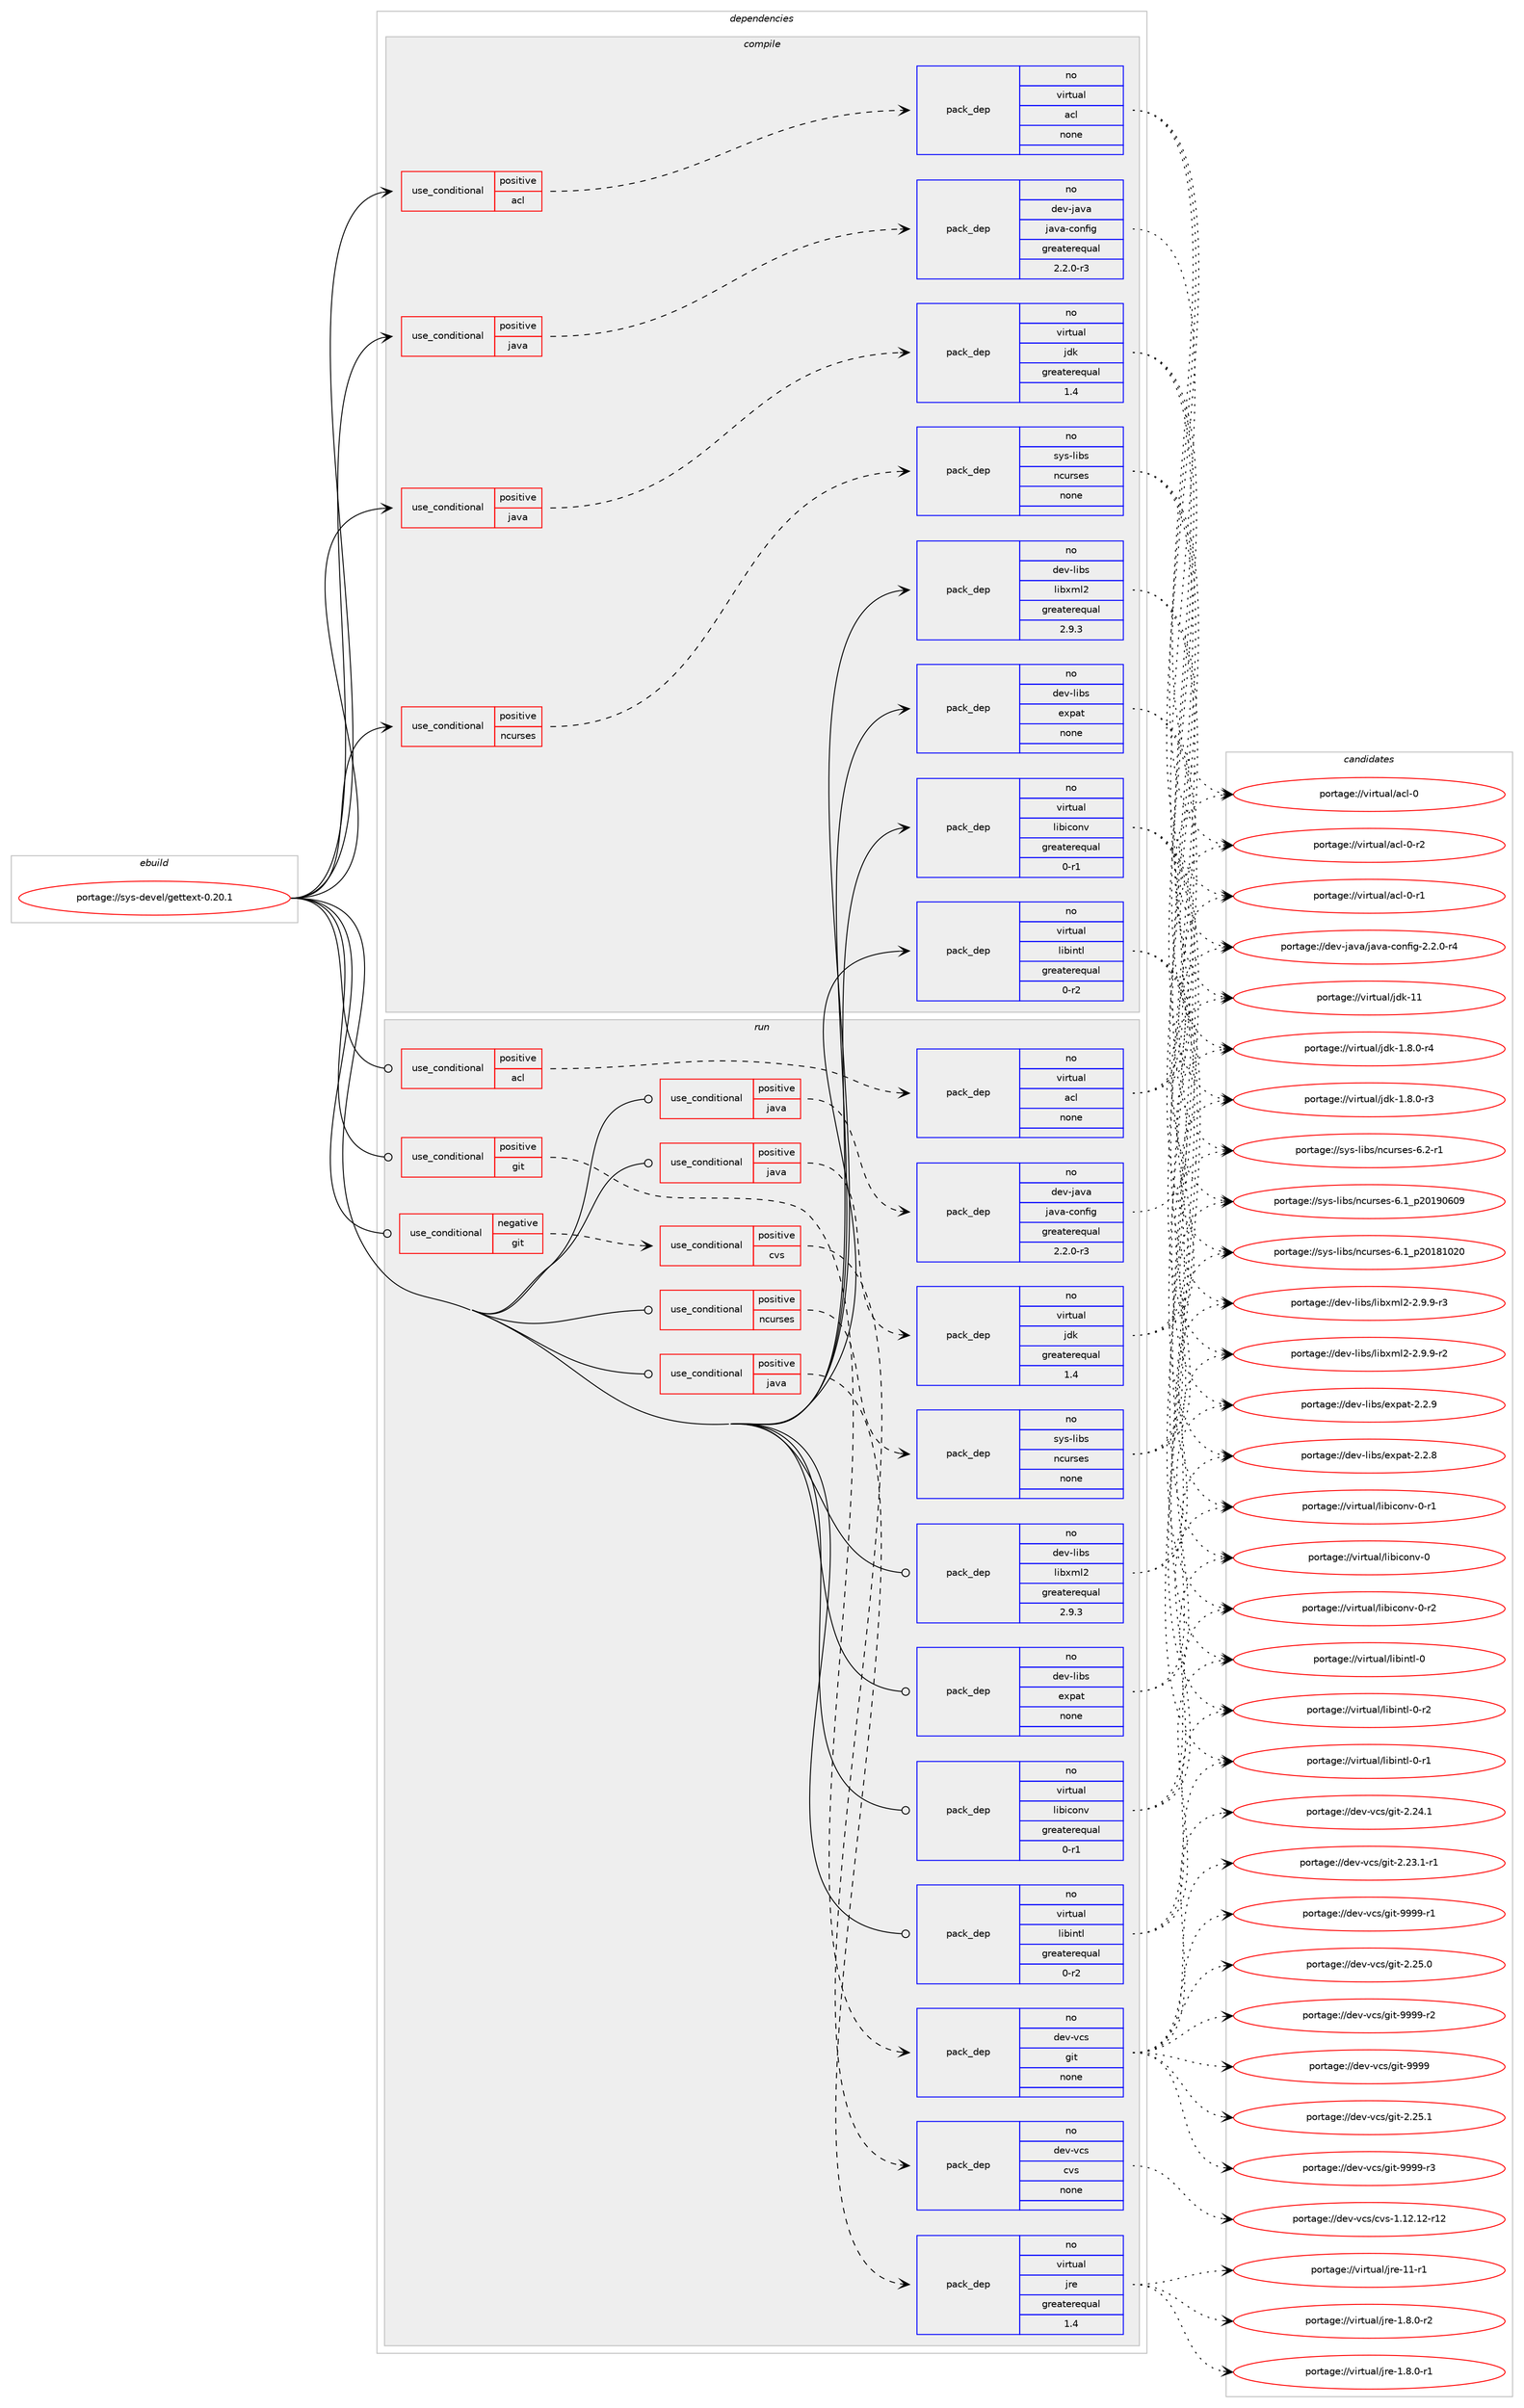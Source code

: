 digraph prolog {

# *************
# Graph options
# *************

newrank=true;
concentrate=true;
compound=true;
graph [rankdir=LR,fontname=Helvetica,fontsize=10,ranksep=1.5];#, ranksep=2.5, nodesep=0.2];
edge  [arrowhead=vee];
node  [fontname=Helvetica,fontsize=10];

# **********
# The ebuild
# **********

subgraph cluster_leftcol {
color=gray;
rank=same;
label=<<i>ebuild</i>>;
id [label="portage://sys-devel/gettext-0.20.1", color=red, width=4, href="../sys-devel/gettext-0.20.1.svg"];
}

# ****************
# The dependencies
# ****************

subgraph cluster_midcol {
color=gray;
label=<<i>dependencies</i>>;
subgraph cluster_compile {
fillcolor="#eeeeee";
style=filled;
label=<<i>compile</i>>;
subgraph cond6709 {
dependency34578 [label=<<TABLE BORDER="0" CELLBORDER="1" CELLSPACING="0" CELLPADDING="4"><TR><TD ROWSPAN="3" CELLPADDING="10">use_conditional</TD></TR><TR><TD>positive</TD></TR><TR><TD>acl</TD></TR></TABLE>>, shape=none, color=red];
subgraph pack27010 {
dependency34579 [label=<<TABLE BORDER="0" CELLBORDER="1" CELLSPACING="0" CELLPADDING="4" WIDTH="220"><TR><TD ROWSPAN="6" CELLPADDING="30">pack_dep</TD></TR><TR><TD WIDTH="110">no</TD></TR><TR><TD>virtual</TD></TR><TR><TD>acl</TD></TR><TR><TD>none</TD></TR><TR><TD></TD></TR></TABLE>>, shape=none, color=blue];
}
dependency34578:e -> dependency34579:w [weight=20,style="dashed",arrowhead="vee"];
}
id:e -> dependency34578:w [weight=20,style="solid",arrowhead="vee"];
subgraph cond6710 {
dependency34580 [label=<<TABLE BORDER="0" CELLBORDER="1" CELLSPACING="0" CELLPADDING="4"><TR><TD ROWSPAN="3" CELLPADDING="10">use_conditional</TD></TR><TR><TD>positive</TD></TR><TR><TD>java</TD></TR></TABLE>>, shape=none, color=red];
subgraph pack27011 {
dependency34581 [label=<<TABLE BORDER="0" CELLBORDER="1" CELLSPACING="0" CELLPADDING="4" WIDTH="220"><TR><TD ROWSPAN="6" CELLPADDING="30">pack_dep</TD></TR><TR><TD WIDTH="110">no</TD></TR><TR><TD>dev-java</TD></TR><TR><TD>java-config</TD></TR><TR><TD>greaterequal</TD></TR><TR><TD>2.2.0-r3</TD></TR></TABLE>>, shape=none, color=blue];
}
dependency34580:e -> dependency34581:w [weight=20,style="dashed",arrowhead="vee"];
}
id:e -> dependency34580:w [weight=20,style="solid",arrowhead="vee"];
subgraph cond6711 {
dependency34582 [label=<<TABLE BORDER="0" CELLBORDER="1" CELLSPACING="0" CELLPADDING="4"><TR><TD ROWSPAN="3" CELLPADDING="10">use_conditional</TD></TR><TR><TD>positive</TD></TR><TR><TD>java</TD></TR></TABLE>>, shape=none, color=red];
subgraph pack27012 {
dependency34583 [label=<<TABLE BORDER="0" CELLBORDER="1" CELLSPACING="0" CELLPADDING="4" WIDTH="220"><TR><TD ROWSPAN="6" CELLPADDING="30">pack_dep</TD></TR><TR><TD WIDTH="110">no</TD></TR><TR><TD>virtual</TD></TR><TR><TD>jdk</TD></TR><TR><TD>greaterequal</TD></TR><TR><TD>1.4</TD></TR></TABLE>>, shape=none, color=blue];
}
dependency34582:e -> dependency34583:w [weight=20,style="dashed",arrowhead="vee"];
}
id:e -> dependency34582:w [weight=20,style="solid",arrowhead="vee"];
subgraph cond6712 {
dependency34584 [label=<<TABLE BORDER="0" CELLBORDER="1" CELLSPACING="0" CELLPADDING="4"><TR><TD ROWSPAN="3" CELLPADDING="10">use_conditional</TD></TR><TR><TD>positive</TD></TR><TR><TD>ncurses</TD></TR></TABLE>>, shape=none, color=red];
subgraph pack27013 {
dependency34585 [label=<<TABLE BORDER="0" CELLBORDER="1" CELLSPACING="0" CELLPADDING="4" WIDTH="220"><TR><TD ROWSPAN="6" CELLPADDING="30">pack_dep</TD></TR><TR><TD WIDTH="110">no</TD></TR><TR><TD>sys-libs</TD></TR><TR><TD>ncurses</TD></TR><TR><TD>none</TD></TR><TR><TD></TD></TR></TABLE>>, shape=none, color=blue];
}
dependency34584:e -> dependency34585:w [weight=20,style="dashed",arrowhead="vee"];
}
id:e -> dependency34584:w [weight=20,style="solid",arrowhead="vee"];
subgraph pack27014 {
dependency34586 [label=<<TABLE BORDER="0" CELLBORDER="1" CELLSPACING="0" CELLPADDING="4" WIDTH="220"><TR><TD ROWSPAN="6" CELLPADDING="30">pack_dep</TD></TR><TR><TD WIDTH="110">no</TD></TR><TR><TD>dev-libs</TD></TR><TR><TD>expat</TD></TR><TR><TD>none</TD></TR><TR><TD></TD></TR></TABLE>>, shape=none, color=blue];
}
id:e -> dependency34586:w [weight=20,style="solid",arrowhead="vee"];
subgraph pack27015 {
dependency34587 [label=<<TABLE BORDER="0" CELLBORDER="1" CELLSPACING="0" CELLPADDING="4" WIDTH="220"><TR><TD ROWSPAN="6" CELLPADDING="30">pack_dep</TD></TR><TR><TD WIDTH="110">no</TD></TR><TR><TD>dev-libs</TD></TR><TR><TD>libxml2</TD></TR><TR><TD>greaterequal</TD></TR><TR><TD>2.9.3</TD></TR></TABLE>>, shape=none, color=blue];
}
id:e -> dependency34587:w [weight=20,style="solid",arrowhead="vee"];
subgraph pack27016 {
dependency34588 [label=<<TABLE BORDER="0" CELLBORDER="1" CELLSPACING="0" CELLPADDING="4" WIDTH="220"><TR><TD ROWSPAN="6" CELLPADDING="30">pack_dep</TD></TR><TR><TD WIDTH="110">no</TD></TR><TR><TD>virtual</TD></TR><TR><TD>libiconv</TD></TR><TR><TD>greaterequal</TD></TR><TR><TD>0-r1</TD></TR></TABLE>>, shape=none, color=blue];
}
id:e -> dependency34588:w [weight=20,style="solid",arrowhead="vee"];
subgraph pack27017 {
dependency34589 [label=<<TABLE BORDER="0" CELLBORDER="1" CELLSPACING="0" CELLPADDING="4" WIDTH="220"><TR><TD ROWSPAN="6" CELLPADDING="30">pack_dep</TD></TR><TR><TD WIDTH="110">no</TD></TR><TR><TD>virtual</TD></TR><TR><TD>libintl</TD></TR><TR><TD>greaterequal</TD></TR><TR><TD>0-r2</TD></TR></TABLE>>, shape=none, color=blue];
}
id:e -> dependency34589:w [weight=20,style="solid",arrowhead="vee"];
}
subgraph cluster_compileandrun {
fillcolor="#eeeeee";
style=filled;
label=<<i>compile and run</i>>;
}
subgraph cluster_run {
fillcolor="#eeeeee";
style=filled;
label=<<i>run</i>>;
subgraph cond6713 {
dependency34590 [label=<<TABLE BORDER="0" CELLBORDER="1" CELLSPACING="0" CELLPADDING="4"><TR><TD ROWSPAN="3" CELLPADDING="10">use_conditional</TD></TR><TR><TD>negative</TD></TR><TR><TD>git</TD></TR></TABLE>>, shape=none, color=red];
subgraph cond6714 {
dependency34591 [label=<<TABLE BORDER="0" CELLBORDER="1" CELLSPACING="0" CELLPADDING="4"><TR><TD ROWSPAN="3" CELLPADDING="10">use_conditional</TD></TR><TR><TD>positive</TD></TR><TR><TD>cvs</TD></TR></TABLE>>, shape=none, color=red];
subgraph pack27018 {
dependency34592 [label=<<TABLE BORDER="0" CELLBORDER="1" CELLSPACING="0" CELLPADDING="4" WIDTH="220"><TR><TD ROWSPAN="6" CELLPADDING="30">pack_dep</TD></TR><TR><TD WIDTH="110">no</TD></TR><TR><TD>dev-vcs</TD></TR><TR><TD>cvs</TD></TR><TR><TD>none</TD></TR><TR><TD></TD></TR></TABLE>>, shape=none, color=blue];
}
dependency34591:e -> dependency34592:w [weight=20,style="dashed",arrowhead="vee"];
}
dependency34590:e -> dependency34591:w [weight=20,style="dashed",arrowhead="vee"];
}
id:e -> dependency34590:w [weight=20,style="solid",arrowhead="odot"];
subgraph cond6715 {
dependency34593 [label=<<TABLE BORDER="0" CELLBORDER="1" CELLSPACING="0" CELLPADDING="4"><TR><TD ROWSPAN="3" CELLPADDING="10">use_conditional</TD></TR><TR><TD>positive</TD></TR><TR><TD>acl</TD></TR></TABLE>>, shape=none, color=red];
subgraph pack27019 {
dependency34594 [label=<<TABLE BORDER="0" CELLBORDER="1" CELLSPACING="0" CELLPADDING="4" WIDTH="220"><TR><TD ROWSPAN="6" CELLPADDING="30">pack_dep</TD></TR><TR><TD WIDTH="110">no</TD></TR><TR><TD>virtual</TD></TR><TR><TD>acl</TD></TR><TR><TD>none</TD></TR><TR><TD></TD></TR></TABLE>>, shape=none, color=blue];
}
dependency34593:e -> dependency34594:w [weight=20,style="dashed",arrowhead="vee"];
}
id:e -> dependency34593:w [weight=20,style="solid",arrowhead="odot"];
subgraph cond6716 {
dependency34595 [label=<<TABLE BORDER="0" CELLBORDER="1" CELLSPACING="0" CELLPADDING="4"><TR><TD ROWSPAN="3" CELLPADDING="10">use_conditional</TD></TR><TR><TD>positive</TD></TR><TR><TD>git</TD></TR></TABLE>>, shape=none, color=red];
subgraph pack27020 {
dependency34596 [label=<<TABLE BORDER="0" CELLBORDER="1" CELLSPACING="0" CELLPADDING="4" WIDTH="220"><TR><TD ROWSPAN="6" CELLPADDING="30">pack_dep</TD></TR><TR><TD WIDTH="110">no</TD></TR><TR><TD>dev-vcs</TD></TR><TR><TD>git</TD></TR><TR><TD>none</TD></TR><TR><TD></TD></TR></TABLE>>, shape=none, color=blue];
}
dependency34595:e -> dependency34596:w [weight=20,style="dashed",arrowhead="vee"];
}
id:e -> dependency34595:w [weight=20,style="solid",arrowhead="odot"];
subgraph cond6717 {
dependency34597 [label=<<TABLE BORDER="0" CELLBORDER="1" CELLSPACING="0" CELLPADDING="4"><TR><TD ROWSPAN="3" CELLPADDING="10">use_conditional</TD></TR><TR><TD>positive</TD></TR><TR><TD>java</TD></TR></TABLE>>, shape=none, color=red];
subgraph pack27021 {
dependency34598 [label=<<TABLE BORDER="0" CELLBORDER="1" CELLSPACING="0" CELLPADDING="4" WIDTH="220"><TR><TD ROWSPAN="6" CELLPADDING="30">pack_dep</TD></TR><TR><TD WIDTH="110">no</TD></TR><TR><TD>dev-java</TD></TR><TR><TD>java-config</TD></TR><TR><TD>greaterequal</TD></TR><TR><TD>2.2.0-r3</TD></TR></TABLE>>, shape=none, color=blue];
}
dependency34597:e -> dependency34598:w [weight=20,style="dashed",arrowhead="vee"];
}
id:e -> dependency34597:w [weight=20,style="solid",arrowhead="odot"];
subgraph cond6718 {
dependency34599 [label=<<TABLE BORDER="0" CELLBORDER="1" CELLSPACING="0" CELLPADDING="4"><TR><TD ROWSPAN="3" CELLPADDING="10">use_conditional</TD></TR><TR><TD>positive</TD></TR><TR><TD>java</TD></TR></TABLE>>, shape=none, color=red];
subgraph pack27022 {
dependency34600 [label=<<TABLE BORDER="0" CELLBORDER="1" CELLSPACING="0" CELLPADDING="4" WIDTH="220"><TR><TD ROWSPAN="6" CELLPADDING="30">pack_dep</TD></TR><TR><TD WIDTH="110">no</TD></TR><TR><TD>virtual</TD></TR><TR><TD>jdk</TD></TR><TR><TD>greaterequal</TD></TR><TR><TD>1.4</TD></TR></TABLE>>, shape=none, color=blue];
}
dependency34599:e -> dependency34600:w [weight=20,style="dashed",arrowhead="vee"];
}
id:e -> dependency34599:w [weight=20,style="solid",arrowhead="odot"];
subgraph cond6719 {
dependency34601 [label=<<TABLE BORDER="0" CELLBORDER="1" CELLSPACING="0" CELLPADDING="4"><TR><TD ROWSPAN="3" CELLPADDING="10">use_conditional</TD></TR><TR><TD>positive</TD></TR><TR><TD>java</TD></TR></TABLE>>, shape=none, color=red];
subgraph pack27023 {
dependency34602 [label=<<TABLE BORDER="0" CELLBORDER="1" CELLSPACING="0" CELLPADDING="4" WIDTH="220"><TR><TD ROWSPAN="6" CELLPADDING="30">pack_dep</TD></TR><TR><TD WIDTH="110">no</TD></TR><TR><TD>virtual</TD></TR><TR><TD>jre</TD></TR><TR><TD>greaterequal</TD></TR><TR><TD>1.4</TD></TR></TABLE>>, shape=none, color=blue];
}
dependency34601:e -> dependency34602:w [weight=20,style="dashed",arrowhead="vee"];
}
id:e -> dependency34601:w [weight=20,style="solid",arrowhead="odot"];
subgraph cond6720 {
dependency34603 [label=<<TABLE BORDER="0" CELLBORDER="1" CELLSPACING="0" CELLPADDING="4"><TR><TD ROWSPAN="3" CELLPADDING="10">use_conditional</TD></TR><TR><TD>positive</TD></TR><TR><TD>ncurses</TD></TR></TABLE>>, shape=none, color=red];
subgraph pack27024 {
dependency34604 [label=<<TABLE BORDER="0" CELLBORDER="1" CELLSPACING="0" CELLPADDING="4" WIDTH="220"><TR><TD ROWSPAN="6" CELLPADDING="30">pack_dep</TD></TR><TR><TD WIDTH="110">no</TD></TR><TR><TD>sys-libs</TD></TR><TR><TD>ncurses</TD></TR><TR><TD>none</TD></TR><TR><TD></TD></TR></TABLE>>, shape=none, color=blue];
}
dependency34603:e -> dependency34604:w [weight=20,style="dashed",arrowhead="vee"];
}
id:e -> dependency34603:w [weight=20,style="solid",arrowhead="odot"];
subgraph pack27025 {
dependency34605 [label=<<TABLE BORDER="0" CELLBORDER="1" CELLSPACING="0" CELLPADDING="4" WIDTH="220"><TR><TD ROWSPAN="6" CELLPADDING="30">pack_dep</TD></TR><TR><TD WIDTH="110">no</TD></TR><TR><TD>dev-libs</TD></TR><TR><TD>expat</TD></TR><TR><TD>none</TD></TR><TR><TD></TD></TR></TABLE>>, shape=none, color=blue];
}
id:e -> dependency34605:w [weight=20,style="solid",arrowhead="odot"];
subgraph pack27026 {
dependency34606 [label=<<TABLE BORDER="0" CELLBORDER="1" CELLSPACING="0" CELLPADDING="4" WIDTH="220"><TR><TD ROWSPAN="6" CELLPADDING="30">pack_dep</TD></TR><TR><TD WIDTH="110">no</TD></TR><TR><TD>dev-libs</TD></TR><TR><TD>libxml2</TD></TR><TR><TD>greaterequal</TD></TR><TR><TD>2.9.3</TD></TR></TABLE>>, shape=none, color=blue];
}
id:e -> dependency34606:w [weight=20,style="solid",arrowhead="odot"];
subgraph pack27027 {
dependency34607 [label=<<TABLE BORDER="0" CELLBORDER="1" CELLSPACING="0" CELLPADDING="4" WIDTH="220"><TR><TD ROWSPAN="6" CELLPADDING="30">pack_dep</TD></TR><TR><TD WIDTH="110">no</TD></TR><TR><TD>virtual</TD></TR><TR><TD>libiconv</TD></TR><TR><TD>greaterequal</TD></TR><TR><TD>0-r1</TD></TR></TABLE>>, shape=none, color=blue];
}
id:e -> dependency34607:w [weight=20,style="solid",arrowhead="odot"];
subgraph pack27028 {
dependency34608 [label=<<TABLE BORDER="0" CELLBORDER="1" CELLSPACING="0" CELLPADDING="4" WIDTH="220"><TR><TD ROWSPAN="6" CELLPADDING="30">pack_dep</TD></TR><TR><TD WIDTH="110">no</TD></TR><TR><TD>virtual</TD></TR><TR><TD>libintl</TD></TR><TR><TD>greaterequal</TD></TR><TR><TD>0-r2</TD></TR></TABLE>>, shape=none, color=blue];
}
id:e -> dependency34608:w [weight=20,style="solid",arrowhead="odot"];
}
}

# **************
# The candidates
# **************

subgraph cluster_choices {
rank=same;
color=gray;
label=<<i>candidates</i>>;

subgraph choice27010 {
color=black;
nodesep=1;
choice1181051141161179710847979910845484511450 [label="portage://virtual/acl-0-r2", color=red, width=4,href="../virtual/acl-0-r2.svg"];
choice1181051141161179710847979910845484511449 [label="portage://virtual/acl-0-r1", color=red, width=4,href="../virtual/acl-0-r1.svg"];
choice118105114116117971084797991084548 [label="portage://virtual/acl-0", color=red, width=4,href="../virtual/acl-0.svg"];
dependency34579:e -> choice1181051141161179710847979910845484511450:w [style=dotted,weight="100"];
dependency34579:e -> choice1181051141161179710847979910845484511449:w [style=dotted,weight="100"];
dependency34579:e -> choice118105114116117971084797991084548:w [style=dotted,weight="100"];
}
subgraph choice27011 {
color=black;
nodesep=1;
choice10010111845106971189747106971189745991111101021051034550465046484511452 [label="portage://dev-java/java-config-2.2.0-r4", color=red, width=4,href="../dev-java/java-config-2.2.0-r4.svg"];
dependency34581:e -> choice10010111845106971189747106971189745991111101021051034550465046484511452:w [style=dotted,weight="100"];
}
subgraph choice27012 {
color=black;
nodesep=1;
choice1181051141161179710847106100107454949 [label="portage://virtual/jdk-11", color=red, width=4,href="../virtual/jdk-11.svg"];
choice11810511411611797108471061001074549465646484511452 [label="portage://virtual/jdk-1.8.0-r4", color=red, width=4,href="../virtual/jdk-1.8.0-r4.svg"];
choice11810511411611797108471061001074549465646484511451 [label="portage://virtual/jdk-1.8.0-r3", color=red, width=4,href="../virtual/jdk-1.8.0-r3.svg"];
dependency34583:e -> choice1181051141161179710847106100107454949:w [style=dotted,weight="100"];
dependency34583:e -> choice11810511411611797108471061001074549465646484511452:w [style=dotted,weight="100"];
dependency34583:e -> choice11810511411611797108471061001074549465646484511451:w [style=dotted,weight="100"];
}
subgraph choice27013 {
color=black;
nodesep=1;
choice11512111545108105981154711099117114115101115455446504511449 [label="portage://sys-libs/ncurses-6.2-r1", color=red, width=4,href="../sys-libs/ncurses-6.2-r1.svg"];
choice1151211154510810598115471109911711411510111545544649951125048495748544857 [label="portage://sys-libs/ncurses-6.1_p20190609", color=red, width=4,href="../sys-libs/ncurses-6.1_p20190609.svg"];
choice1151211154510810598115471109911711411510111545544649951125048495649485048 [label="portage://sys-libs/ncurses-6.1_p20181020", color=red, width=4,href="../sys-libs/ncurses-6.1_p20181020.svg"];
dependency34585:e -> choice11512111545108105981154711099117114115101115455446504511449:w [style=dotted,weight="100"];
dependency34585:e -> choice1151211154510810598115471109911711411510111545544649951125048495748544857:w [style=dotted,weight="100"];
dependency34585:e -> choice1151211154510810598115471109911711411510111545544649951125048495649485048:w [style=dotted,weight="100"];
}
subgraph choice27014 {
color=black;
nodesep=1;
choice10010111845108105981154710112011297116455046504657 [label="portage://dev-libs/expat-2.2.9", color=red, width=4,href="../dev-libs/expat-2.2.9.svg"];
choice10010111845108105981154710112011297116455046504656 [label="portage://dev-libs/expat-2.2.8", color=red, width=4,href="../dev-libs/expat-2.2.8.svg"];
dependency34586:e -> choice10010111845108105981154710112011297116455046504657:w [style=dotted,weight="100"];
dependency34586:e -> choice10010111845108105981154710112011297116455046504656:w [style=dotted,weight="100"];
}
subgraph choice27015 {
color=black;
nodesep=1;
choice10010111845108105981154710810598120109108504550465746574511451 [label="portage://dev-libs/libxml2-2.9.9-r3", color=red, width=4,href="../dev-libs/libxml2-2.9.9-r3.svg"];
choice10010111845108105981154710810598120109108504550465746574511450 [label="portage://dev-libs/libxml2-2.9.9-r2", color=red, width=4,href="../dev-libs/libxml2-2.9.9-r2.svg"];
dependency34587:e -> choice10010111845108105981154710810598120109108504550465746574511451:w [style=dotted,weight="100"];
dependency34587:e -> choice10010111845108105981154710810598120109108504550465746574511450:w [style=dotted,weight="100"];
}
subgraph choice27016 {
color=black;
nodesep=1;
choice1181051141161179710847108105981059911111011845484511450 [label="portage://virtual/libiconv-0-r2", color=red, width=4,href="../virtual/libiconv-0-r2.svg"];
choice1181051141161179710847108105981059911111011845484511449 [label="portage://virtual/libiconv-0-r1", color=red, width=4,href="../virtual/libiconv-0-r1.svg"];
choice118105114116117971084710810598105991111101184548 [label="portage://virtual/libiconv-0", color=red, width=4,href="../virtual/libiconv-0.svg"];
dependency34588:e -> choice1181051141161179710847108105981059911111011845484511450:w [style=dotted,weight="100"];
dependency34588:e -> choice1181051141161179710847108105981059911111011845484511449:w [style=dotted,weight="100"];
dependency34588:e -> choice118105114116117971084710810598105991111101184548:w [style=dotted,weight="100"];
}
subgraph choice27017 {
color=black;
nodesep=1;
choice11810511411611797108471081059810511011610845484511450 [label="portage://virtual/libintl-0-r2", color=red, width=4,href="../virtual/libintl-0-r2.svg"];
choice11810511411611797108471081059810511011610845484511449 [label="portage://virtual/libintl-0-r1", color=red, width=4,href="../virtual/libintl-0-r1.svg"];
choice1181051141161179710847108105981051101161084548 [label="portage://virtual/libintl-0", color=red, width=4,href="../virtual/libintl-0.svg"];
dependency34589:e -> choice11810511411611797108471081059810511011610845484511450:w [style=dotted,weight="100"];
dependency34589:e -> choice11810511411611797108471081059810511011610845484511449:w [style=dotted,weight="100"];
dependency34589:e -> choice1181051141161179710847108105981051101161084548:w [style=dotted,weight="100"];
}
subgraph choice27018 {
color=black;
nodesep=1;
choice100101118451189911547991181154549464950464950451144950 [label="portage://dev-vcs/cvs-1.12.12-r12", color=red, width=4,href="../dev-vcs/cvs-1.12.12-r12.svg"];
dependency34592:e -> choice100101118451189911547991181154549464950464950451144950:w [style=dotted,weight="100"];
}
subgraph choice27019 {
color=black;
nodesep=1;
choice1181051141161179710847979910845484511450 [label="portage://virtual/acl-0-r2", color=red, width=4,href="../virtual/acl-0-r2.svg"];
choice1181051141161179710847979910845484511449 [label="portage://virtual/acl-0-r1", color=red, width=4,href="../virtual/acl-0-r1.svg"];
choice118105114116117971084797991084548 [label="portage://virtual/acl-0", color=red, width=4,href="../virtual/acl-0.svg"];
dependency34594:e -> choice1181051141161179710847979910845484511450:w [style=dotted,weight="100"];
dependency34594:e -> choice1181051141161179710847979910845484511449:w [style=dotted,weight="100"];
dependency34594:e -> choice118105114116117971084797991084548:w [style=dotted,weight="100"];
}
subgraph choice27020 {
color=black;
nodesep=1;
choice10010111845118991154710310511645575757574511451 [label="portage://dev-vcs/git-9999-r3", color=red, width=4,href="../dev-vcs/git-9999-r3.svg"];
choice10010111845118991154710310511645575757574511450 [label="portage://dev-vcs/git-9999-r2", color=red, width=4,href="../dev-vcs/git-9999-r2.svg"];
choice10010111845118991154710310511645575757574511449 [label="portage://dev-vcs/git-9999-r1", color=red, width=4,href="../dev-vcs/git-9999-r1.svg"];
choice1001011184511899115471031051164557575757 [label="portage://dev-vcs/git-9999", color=red, width=4,href="../dev-vcs/git-9999.svg"];
choice10010111845118991154710310511645504650534649 [label="portage://dev-vcs/git-2.25.1", color=red, width=4,href="../dev-vcs/git-2.25.1.svg"];
choice10010111845118991154710310511645504650534648 [label="portage://dev-vcs/git-2.25.0", color=red, width=4,href="../dev-vcs/git-2.25.0.svg"];
choice10010111845118991154710310511645504650524649 [label="portage://dev-vcs/git-2.24.1", color=red, width=4,href="../dev-vcs/git-2.24.1.svg"];
choice100101118451189911547103105116455046505146494511449 [label="portage://dev-vcs/git-2.23.1-r1", color=red, width=4,href="../dev-vcs/git-2.23.1-r1.svg"];
dependency34596:e -> choice10010111845118991154710310511645575757574511451:w [style=dotted,weight="100"];
dependency34596:e -> choice10010111845118991154710310511645575757574511450:w [style=dotted,weight="100"];
dependency34596:e -> choice10010111845118991154710310511645575757574511449:w [style=dotted,weight="100"];
dependency34596:e -> choice1001011184511899115471031051164557575757:w [style=dotted,weight="100"];
dependency34596:e -> choice10010111845118991154710310511645504650534649:w [style=dotted,weight="100"];
dependency34596:e -> choice10010111845118991154710310511645504650534648:w [style=dotted,weight="100"];
dependency34596:e -> choice10010111845118991154710310511645504650524649:w [style=dotted,weight="100"];
dependency34596:e -> choice100101118451189911547103105116455046505146494511449:w [style=dotted,weight="100"];
}
subgraph choice27021 {
color=black;
nodesep=1;
choice10010111845106971189747106971189745991111101021051034550465046484511452 [label="portage://dev-java/java-config-2.2.0-r4", color=red, width=4,href="../dev-java/java-config-2.2.0-r4.svg"];
dependency34598:e -> choice10010111845106971189747106971189745991111101021051034550465046484511452:w [style=dotted,weight="100"];
}
subgraph choice27022 {
color=black;
nodesep=1;
choice1181051141161179710847106100107454949 [label="portage://virtual/jdk-11", color=red, width=4,href="../virtual/jdk-11.svg"];
choice11810511411611797108471061001074549465646484511452 [label="portage://virtual/jdk-1.8.0-r4", color=red, width=4,href="../virtual/jdk-1.8.0-r4.svg"];
choice11810511411611797108471061001074549465646484511451 [label="portage://virtual/jdk-1.8.0-r3", color=red, width=4,href="../virtual/jdk-1.8.0-r3.svg"];
dependency34600:e -> choice1181051141161179710847106100107454949:w [style=dotted,weight="100"];
dependency34600:e -> choice11810511411611797108471061001074549465646484511452:w [style=dotted,weight="100"];
dependency34600:e -> choice11810511411611797108471061001074549465646484511451:w [style=dotted,weight="100"];
}
subgraph choice27023 {
color=black;
nodesep=1;
choice11810511411611797108471061141014549494511449 [label="portage://virtual/jre-11-r1", color=red, width=4,href="../virtual/jre-11-r1.svg"];
choice11810511411611797108471061141014549465646484511450 [label="portage://virtual/jre-1.8.0-r2", color=red, width=4,href="../virtual/jre-1.8.0-r2.svg"];
choice11810511411611797108471061141014549465646484511449 [label="portage://virtual/jre-1.8.0-r1", color=red, width=4,href="../virtual/jre-1.8.0-r1.svg"];
dependency34602:e -> choice11810511411611797108471061141014549494511449:w [style=dotted,weight="100"];
dependency34602:e -> choice11810511411611797108471061141014549465646484511450:w [style=dotted,weight="100"];
dependency34602:e -> choice11810511411611797108471061141014549465646484511449:w [style=dotted,weight="100"];
}
subgraph choice27024 {
color=black;
nodesep=1;
choice11512111545108105981154711099117114115101115455446504511449 [label="portage://sys-libs/ncurses-6.2-r1", color=red, width=4,href="../sys-libs/ncurses-6.2-r1.svg"];
choice1151211154510810598115471109911711411510111545544649951125048495748544857 [label="portage://sys-libs/ncurses-6.1_p20190609", color=red, width=4,href="../sys-libs/ncurses-6.1_p20190609.svg"];
choice1151211154510810598115471109911711411510111545544649951125048495649485048 [label="portage://sys-libs/ncurses-6.1_p20181020", color=red, width=4,href="../sys-libs/ncurses-6.1_p20181020.svg"];
dependency34604:e -> choice11512111545108105981154711099117114115101115455446504511449:w [style=dotted,weight="100"];
dependency34604:e -> choice1151211154510810598115471109911711411510111545544649951125048495748544857:w [style=dotted,weight="100"];
dependency34604:e -> choice1151211154510810598115471109911711411510111545544649951125048495649485048:w [style=dotted,weight="100"];
}
subgraph choice27025 {
color=black;
nodesep=1;
choice10010111845108105981154710112011297116455046504657 [label="portage://dev-libs/expat-2.2.9", color=red, width=4,href="../dev-libs/expat-2.2.9.svg"];
choice10010111845108105981154710112011297116455046504656 [label="portage://dev-libs/expat-2.2.8", color=red, width=4,href="../dev-libs/expat-2.2.8.svg"];
dependency34605:e -> choice10010111845108105981154710112011297116455046504657:w [style=dotted,weight="100"];
dependency34605:e -> choice10010111845108105981154710112011297116455046504656:w [style=dotted,weight="100"];
}
subgraph choice27026 {
color=black;
nodesep=1;
choice10010111845108105981154710810598120109108504550465746574511451 [label="portage://dev-libs/libxml2-2.9.9-r3", color=red, width=4,href="../dev-libs/libxml2-2.9.9-r3.svg"];
choice10010111845108105981154710810598120109108504550465746574511450 [label="portage://dev-libs/libxml2-2.9.9-r2", color=red, width=4,href="../dev-libs/libxml2-2.9.9-r2.svg"];
dependency34606:e -> choice10010111845108105981154710810598120109108504550465746574511451:w [style=dotted,weight="100"];
dependency34606:e -> choice10010111845108105981154710810598120109108504550465746574511450:w [style=dotted,weight="100"];
}
subgraph choice27027 {
color=black;
nodesep=1;
choice1181051141161179710847108105981059911111011845484511450 [label="portage://virtual/libiconv-0-r2", color=red, width=4,href="../virtual/libiconv-0-r2.svg"];
choice1181051141161179710847108105981059911111011845484511449 [label="portage://virtual/libiconv-0-r1", color=red, width=4,href="../virtual/libiconv-0-r1.svg"];
choice118105114116117971084710810598105991111101184548 [label="portage://virtual/libiconv-0", color=red, width=4,href="../virtual/libiconv-0.svg"];
dependency34607:e -> choice1181051141161179710847108105981059911111011845484511450:w [style=dotted,weight="100"];
dependency34607:e -> choice1181051141161179710847108105981059911111011845484511449:w [style=dotted,weight="100"];
dependency34607:e -> choice118105114116117971084710810598105991111101184548:w [style=dotted,weight="100"];
}
subgraph choice27028 {
color=black;
nodesep=1;
choice11810511411611797108471081059810511011610845484511450 [label="portage://virtual/libintl-0-r2", color=red, width=4,href="../virtual/libintl-0-r2.svg"];
choice11810511411611797108471081059810511011610845484511449 [label="portage://virtual/libintl-0-r1", color=red, width=4,href="../virtual/libintl-0-r1.svg"];
choice1181051141161179710847108105981051101161084548 [label="portage://virtual/libintl-0", color=red, width=4,href="../virtual/libintl-0.svg"];
dependency34608:e -> choice11810511411611797108471081059810511011610845484511450:w [style=dotted,weight="100"];
dependency34608:e -> choice11810511411611797108471081059810511011610845484511449:w [style=dotted,weight="100"];
dependency34608:e -> choice1181051141161179710847108105981051101161084548:w [style=dotted,weight="100"];
}
}

}
